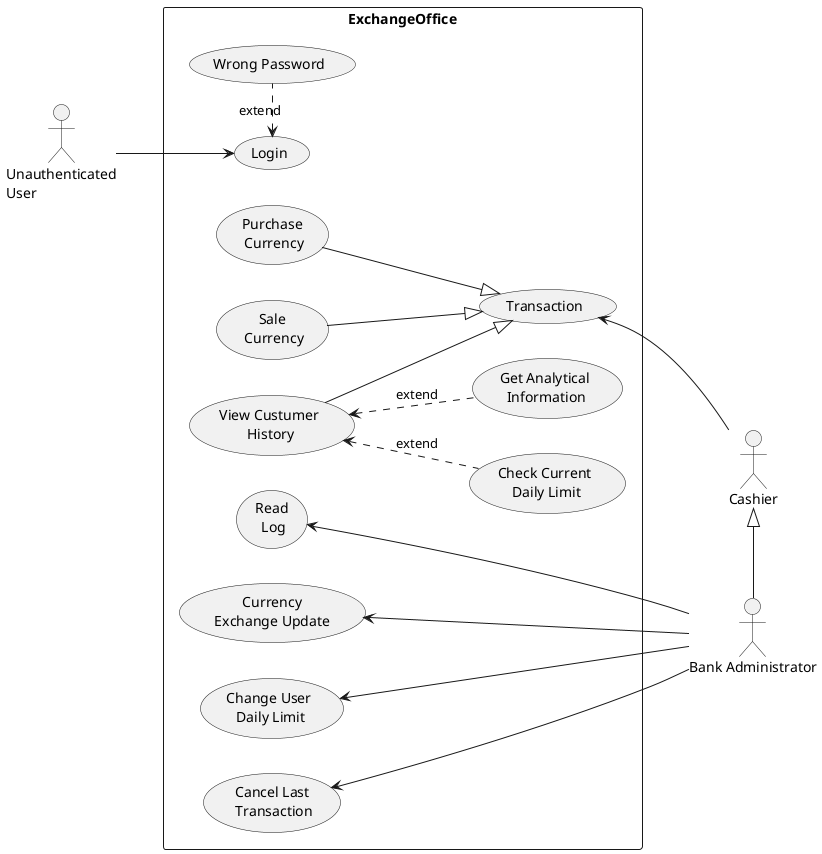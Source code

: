 @startuml

left to right direction
skinparam packageStyle rectangle
actor :Unauthenticated\nUser:
actor Cashier
actor :Bank Administrator:
rectangle ExchangeOffice {
  :Unauthenticated\nUser: --> (Login)
  (Login) <. (Wrong Password) : ""extend""
  
  (Transaction) <-- :Cashier:
  (Purchase\n Currency) --|> (Transaction)
  (Sale\n Currency) --|> (Transaction)
  (View Custumer\n History) --|> (Transaction)
  (View Custumer\n History) <.. (Get Analytical\n Information) : ""extend""
  (View Custumer\n History) <.. (Check Current\n Daily Limit) : ""extend""
  
  (Read\n Log) <-- :Bank Administrator:
  (Currency\nExchange Update) <-- :Bank Administrator:
  (Change User\n Daily Limit) <-- :Bank Administrator:
  (Cancel Last\n Transaction) <-- :Bank Administrator:
  :Cashier: <|-:Bank Administrator:
}

@enduml